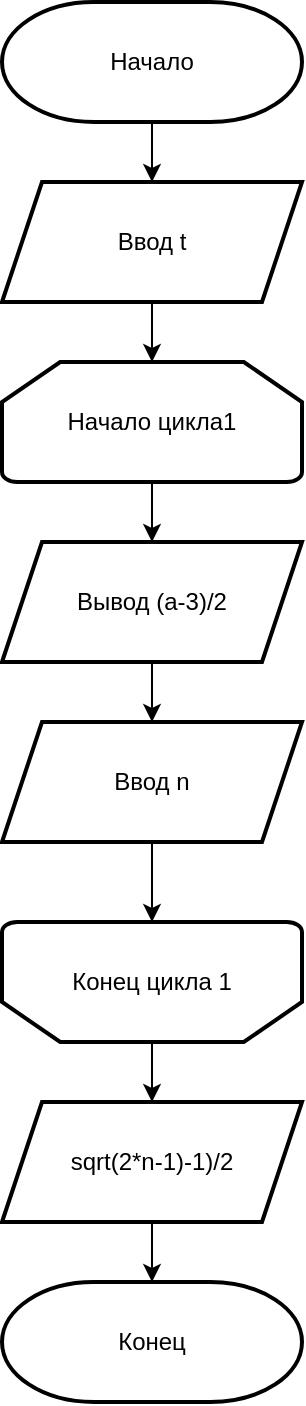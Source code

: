 <mxfile version="20.6.2" type="github">
  <diagram id="C5RBs43oDa-KdzZeNtuy" name="Page-1">
    <mxGraphModel dx="2201" dy="799" grid="1" gridSize="10" guides="1" tooltips="1" connect="1" arrows="1" fold="1" page="1" pageScale="1" pageWidth="827" pageHeight="1169" math="0" shadow="0">
      <root>
        <mxCell id="WIyWlLk6GJQsqaUBKTNV-0" />
        <mxCell id="WIyWlLk6GJQsqaUBKTNV-1" parent="WIyWlLk6GJQsqaUBKTNV-0" />
        <mxCell id="GPkylkjE7X1mZP6PZHPx-1" value="" style="edgeStyle=orthogonalEdgeStyle;rounded=0;orthogonalLoop=1;jettySize=auto;html=1;" edge="1" parent="WIyWlLk6GJQsqaUBKTNV-1" source="ISkqyMcRoyWGm-TXUCx4-0" target="GPkylkjE7X1mZP6PZHPx-0">
          <mxGeometry relative="1" as="geometry" />
        </mxCell>
        <mxCell id="ISkqyMcRoyWGm-TXUCx4-0" value="Начало" style="strokeWidth=2;html=1;shape=mxgraph.flowchart.terminator;whiteSpace=wrap;" parent="WIyWlLk6GJQsqaUBKTNV-1" vertex="1">
          <mxGeometry y="80" width="150" height="60" as="geometry" />
        </mxCell>
        <mxCell id="ISkqyMcRoyWGm-TXUCx4-10" value="" style="edgeStyle=orthogonalEdgeStyle;rounded=0;orthogonalLoop=1;jettySize=auto;html=1;" parent="WIyWlLk6GJQsqaUBKTNV-1" source="ISkqyMcRoyWGm-TXUCx4-1" target="ISkqyMcRoyWGm-TXUCx4-9" edge="1">
          <mxGeometry relative="1" as="geometry" />
        </mxCell>
        <mxCell id="ISkqyMcRoyWGm-TXUCx4-1" value="Начало цикла1" style="strokeWidth=2;html=1;shape=mxgraph.flowchart.loop_limit;whiteSpace=wrap;" parent="WIyWlLk6GJQsqaUBKTNV-1" vertex="1">
          <mxGeometry y="260" width="150" height="60" as="geometry" />
        </mxCell>
        <mxCell id="ISkqyMcRoyWGm-TXUCx4-12" value="" style="edgeStyle=orthogonalEdgeStyle;rounded=0;orthogonalLoop=1;jettySize=auto;html=1;" parent="WIyWlLk6GJQsqaUBKTNV-1" source="ISkqyMcRoyWGm-TXUCx4-9" target="ISkqyMcRoyWGm-TXUCx4-11" edge="1">
          <mxGeometry relative="1" as="geometry" />
        </mxCell>
        <mxCell id="ISkqyMcRoyWGm-TXUCx4-9" value="Вывод (а-3)/2" style="shape=parallelogram;perimeter=parallelogramPerimeter;whiteSpace=wrap;html=1;fixedSize=1;strokeWidth=2;" parent="WIyWlLk6GJQsqaUBKTNV-1" vertex="1">
          <mxGeometry y="350" width="150" height="60" as="geometry" />
        </mxCell>
        <mxCell id="ISkqyMcRoyWGm-TXUCx4-17" value="" style="edgeStyle=orthogonalEdgeStyle;rounded=0;orthogonalLoop=1;jettySize=auto;html=1;" parent="WIyWlLk6GJQsqaUBKTNV-1" source="ISkqyMcRoyWGm-TXUCx4-11" target="ISkqyMcRoyWGm-TXUCx4-15" edge="1">
          <mxGeometry relative="1" as="geometry" />
        </mxCell>
        <mxCell id="ISkqyMcRoyWGm-TXUCx4-11" value="Ввод n" style="shape=parallelogram;perimeter=parallelogramPerimeter;whiteSpace=wrap;html=1;fixedSize=1;strokeWidth=2;" parent="WIyWlLk6GJQsqaUBKTNV-1" vertex="1">
          <mxGeometry y="440" width="150" height="60" as="geometry" />
        </mxCell>
        <mxCell id="ISkqyMcRoyWGm-TXUCx4-13" value="Конец" style="strokeWidth=2;html=1;shape=mxgraph.flowchart.terminator;whiteSpace=wrap;" parent="WIyWlLk6GJQsqaUBKTNV-1" vertex="1">
          <mxGeometry y="720" width="150" height="60" as="geometry" />
        </mxCell>
        <mxCell id="GPkylkjE7X1mZP6PZHPx-4" value="" style="edgeStyle=orthogonalEdgeStyle;rounded=0;orthogonalLoop=1;jettySize=auto;html=1;" edge="1" parent="WIyWlLk6GJQsqaUBKTNV-1" source="ISkqyMcRoyWGm-TXUCx4-15" target="GPkylkjE7X1mZP6PZHPx-3">
          <mxGeometry relative="1" as="geometry" />
        </mxCell>
        <mxCell id="ISkqyMcRoyWGm-TXUCx4-15" value="Конец цикла 1" style="strokeWidth=2;html=1;shape=mxgraph.flowchart.loop_limit;whiteSpace=wrap;direction=west;" parent="WIyWlLk6GJQsqaUBKTNV-1" vertex="1">
          <mxGeometry y="540" width="150" height="60" as="geometry" />
        </mxCell>
        <mxCell id="GPkylkjE7X1mZP6PZHPx-2" value="" style="edgeStyle=orthogonalEdgeStyle;rounded=0;orthogonalLoop=1;jettySize=auto;html=1;" edge="1" parent="WIyWlLk6GJQsqaUBKTNV-1" source="GPkylkjE7X1mZP6PZHPx-0" target="ISkqyMcRoyWGm-TXUCx4-1">
          <mxGeometry relative="1" as="geometry" />
        </mxCell>
        <mxCell id="GPkylkjE7X1mZP6PZHPx-0" value="Ввод t" style="shape=parallelogram;perimeter=parallelogramPerimeter;whiteSpace=wrap;html=1;fixedSize=1;strokeWidth=2;" vertex="1" parent="WIyWlLk6GJQsqaUBKTNV-1">
          <mxGeometry y="170" width="150" height="60" as="geometry" />
        </mxCell>
        <mxCell id="GPkylkjE7X1mZP6PZHPx-5" value="" style="edgeStyle=orthogonalEdgeStyle;rounded=0;orthogonalLoop=1;jettySize=auto;html=1;" edge="1" parent="WIyWlLk6GJQsqaUBKTNV-1" source="GPkylkjE7X1mZP6PZHPx-3" target="ISkqyMcRoyWGm-TXUCx4-13">
          <mxGeometry relative="1" as="geometry" />
        </mxCell>
        <mxCell id="GPkylkjE7X1mZP6PZHPx-3" value="sqrt(2*n-1)-1)/2" style="shape=parallelogram;perimeter=parallelogramPerimeter;whiteSpace=wrap;html=1;fixedSize=1;strokeWidth=2;" vertex="1" parent="WIyWlLk6GJQsqaUBKTNV-1">
          <mxGeometry y="630" width="150" height="60" as="geometry" />
        </mxCell>
      </root>
    </mxGraphModel>
  </diagram>
</mxfile>
